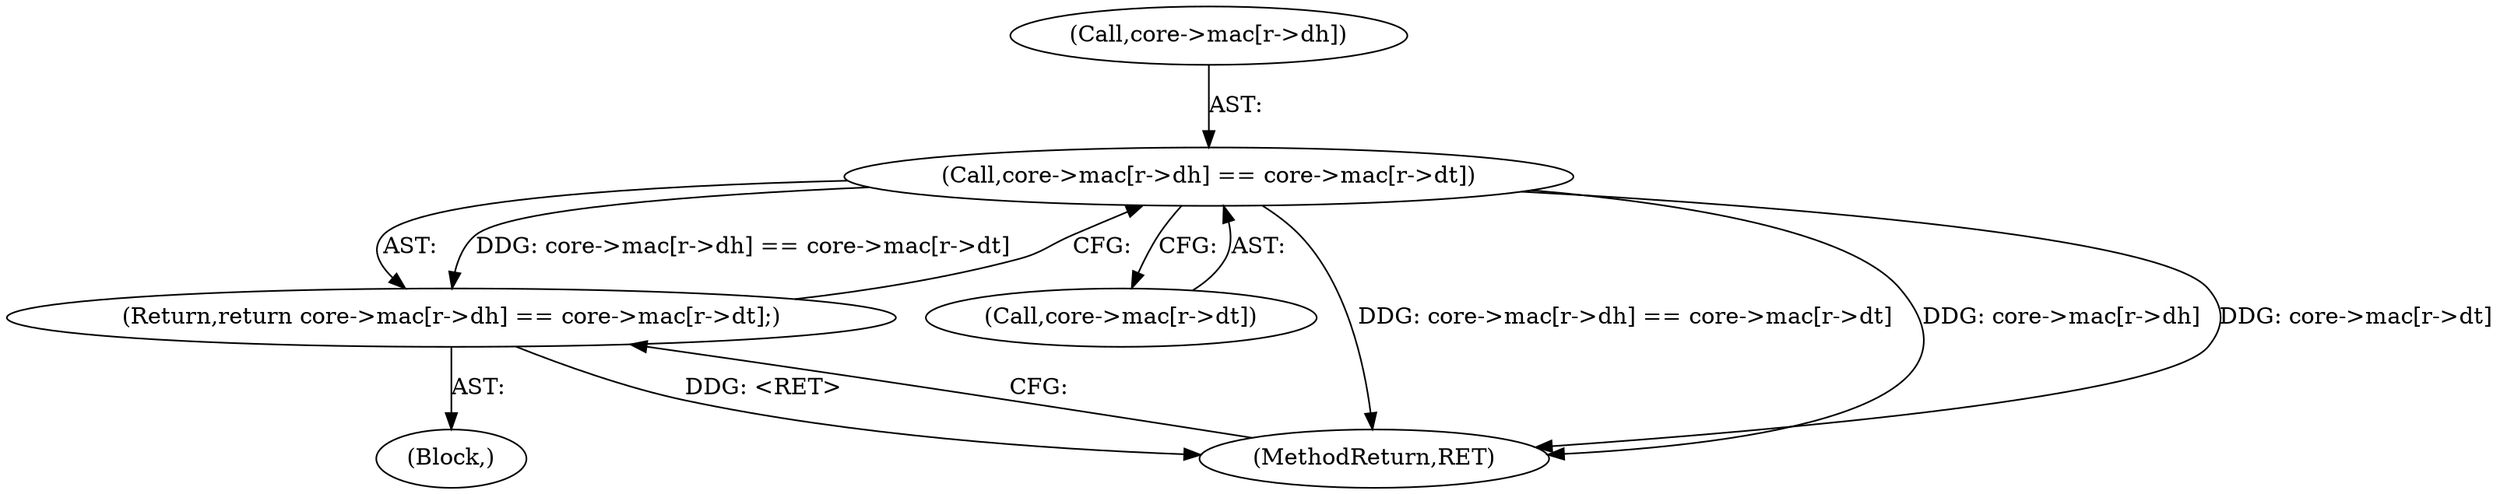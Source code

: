 digraph "1_qemu_4154c7e03fa55b4cf52509a83d50d6c09d743b77@array" {
"1000105" [label="(Call,core->mac[r->dh] == core->mac[r->dt])"];
"1000104" [label="(Return,return core->mac[r->dh] == core->mac[r->dt];)"];
"1000113" [label="(Call,core->mac[r->dt])"];
"1000104" [label="(Return,return core->mac[r->dh] == core->mac[r->dt];)"];
"1000106" [label="(Call,core->mac[r->dh])"];
"1000103" [label="(Block,)"];
"1000105" [label="(Call,core->mac[r->dh] == core->mac[r->dt])"];
"1000120" [label="(MethodReturn,RET)"];
"1000105" -> "1000104"  [label="AST: "];
"1000105" -> "1000113"  [label="CFG: "];
"1000106" -> "1000105"  [label="AST: "];
"1000113" -> "1000105"  [label="AST: "];
"1000104" -> "1000105"  [label="CFG: "];
"1000105" -> "1000120"  [label="DDG: core->mac[r->dh] == core->mac[r->dt]"];
"1000105" -> "1000120"  [label="DDG: core->mac[r->dh]"];
"1000105" -> "1000120"  [label="DDG: core->mac[r->dt]"];
"1000105" -> "1000104"  [label="DDG: core->mac[r->dh] == core->mac[r->dt]"];
"1000104" -> "1000103"  [label="AST: "];
"1000120" -> "1000104"  [label="CFG: "];
"1000104" -> "1000120"  [label="DDG: <RET>"];
}
